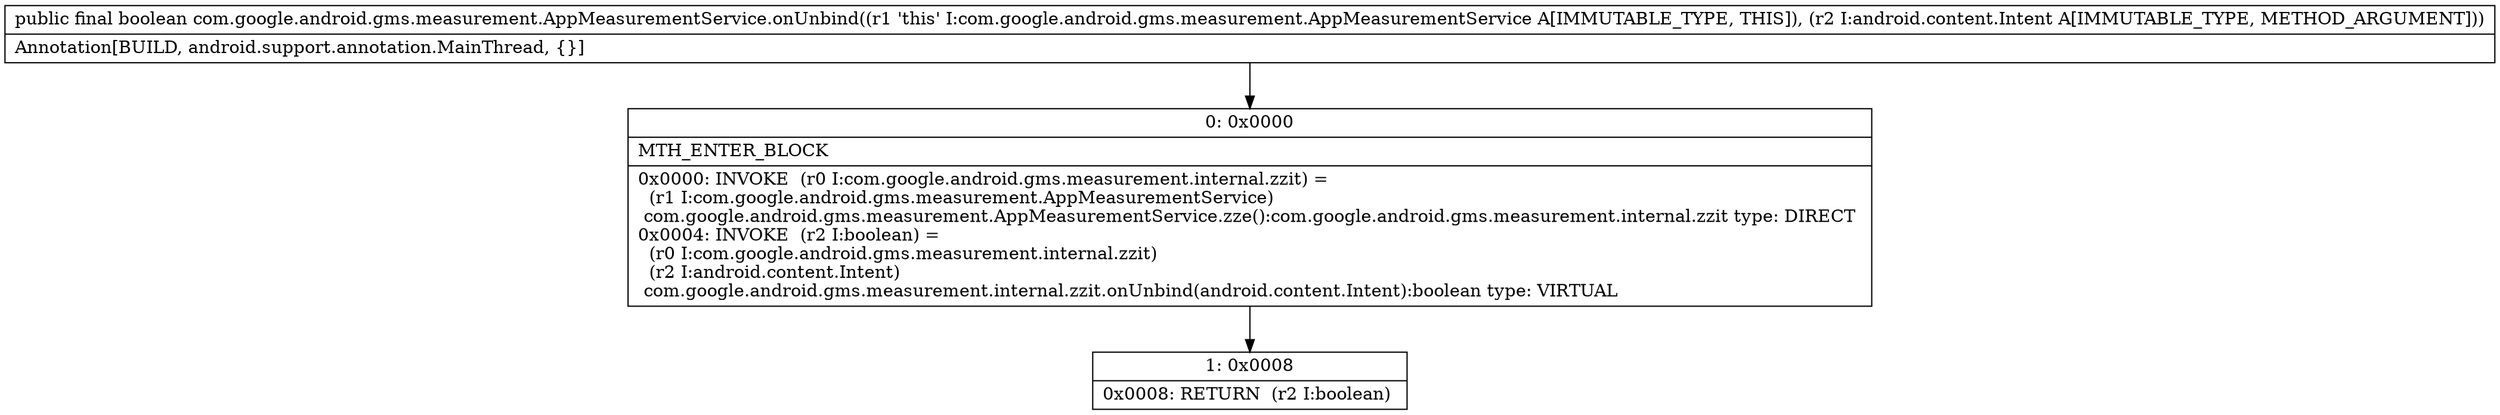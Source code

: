 digraph "CFG forcom.google.android.gms.measurement.AppMeasurementService.onUnbind(Landroid\/content\/Intent;)Z" {
Node_0 [shape=record,label="{0\:\ 0x0000|MTH_ENTER_BLOCK\l|0x0000: INVOKE  (r0 I:com.google.android.gms.measurement.internal.zzit) = \l  (r1 I:com.google.android.gms.measurement.AppMeasurementService)\l com.google.android.gms.measurement.AppMeasurementService.zze():com.google.android.gms.measurement.internal.zzit type: DIRECT \l0x0004: INVOKE  (r2 I:boolean) = \l  (r0 I:com.google.android.gms.measurement.internal.zzit)\l  (r2 I:android.content.Intent)\l com.google.android.gms.measurement.internal.zzit.onUnbind(android.content.Intent):boolean type: VIRTUAL \l}"];
Node_1 [shape=record,label="{1\:\ 0x0008|0x0008: RETURN  (r2 I:boolean) \l}"];
MethodNode[shape=record,label="{public final boolean com.google.android.gms.measurement.AppMeasurementService.onUnbind((r1 'this' I:com.google.android.gms.measurement.AppMeasurementService A[IMMUTABLE_TYPE, THIS]), (r2 I:android.content.Intent A[IMMUTABLE_TYPE, METHOD_ARGUMENT]))  | Annotation[BUILD, android.support.annotation.MainThread, \{\}]\l}"];
MethodNode -> Node_0;
Node_0 -> Node_1;
}

